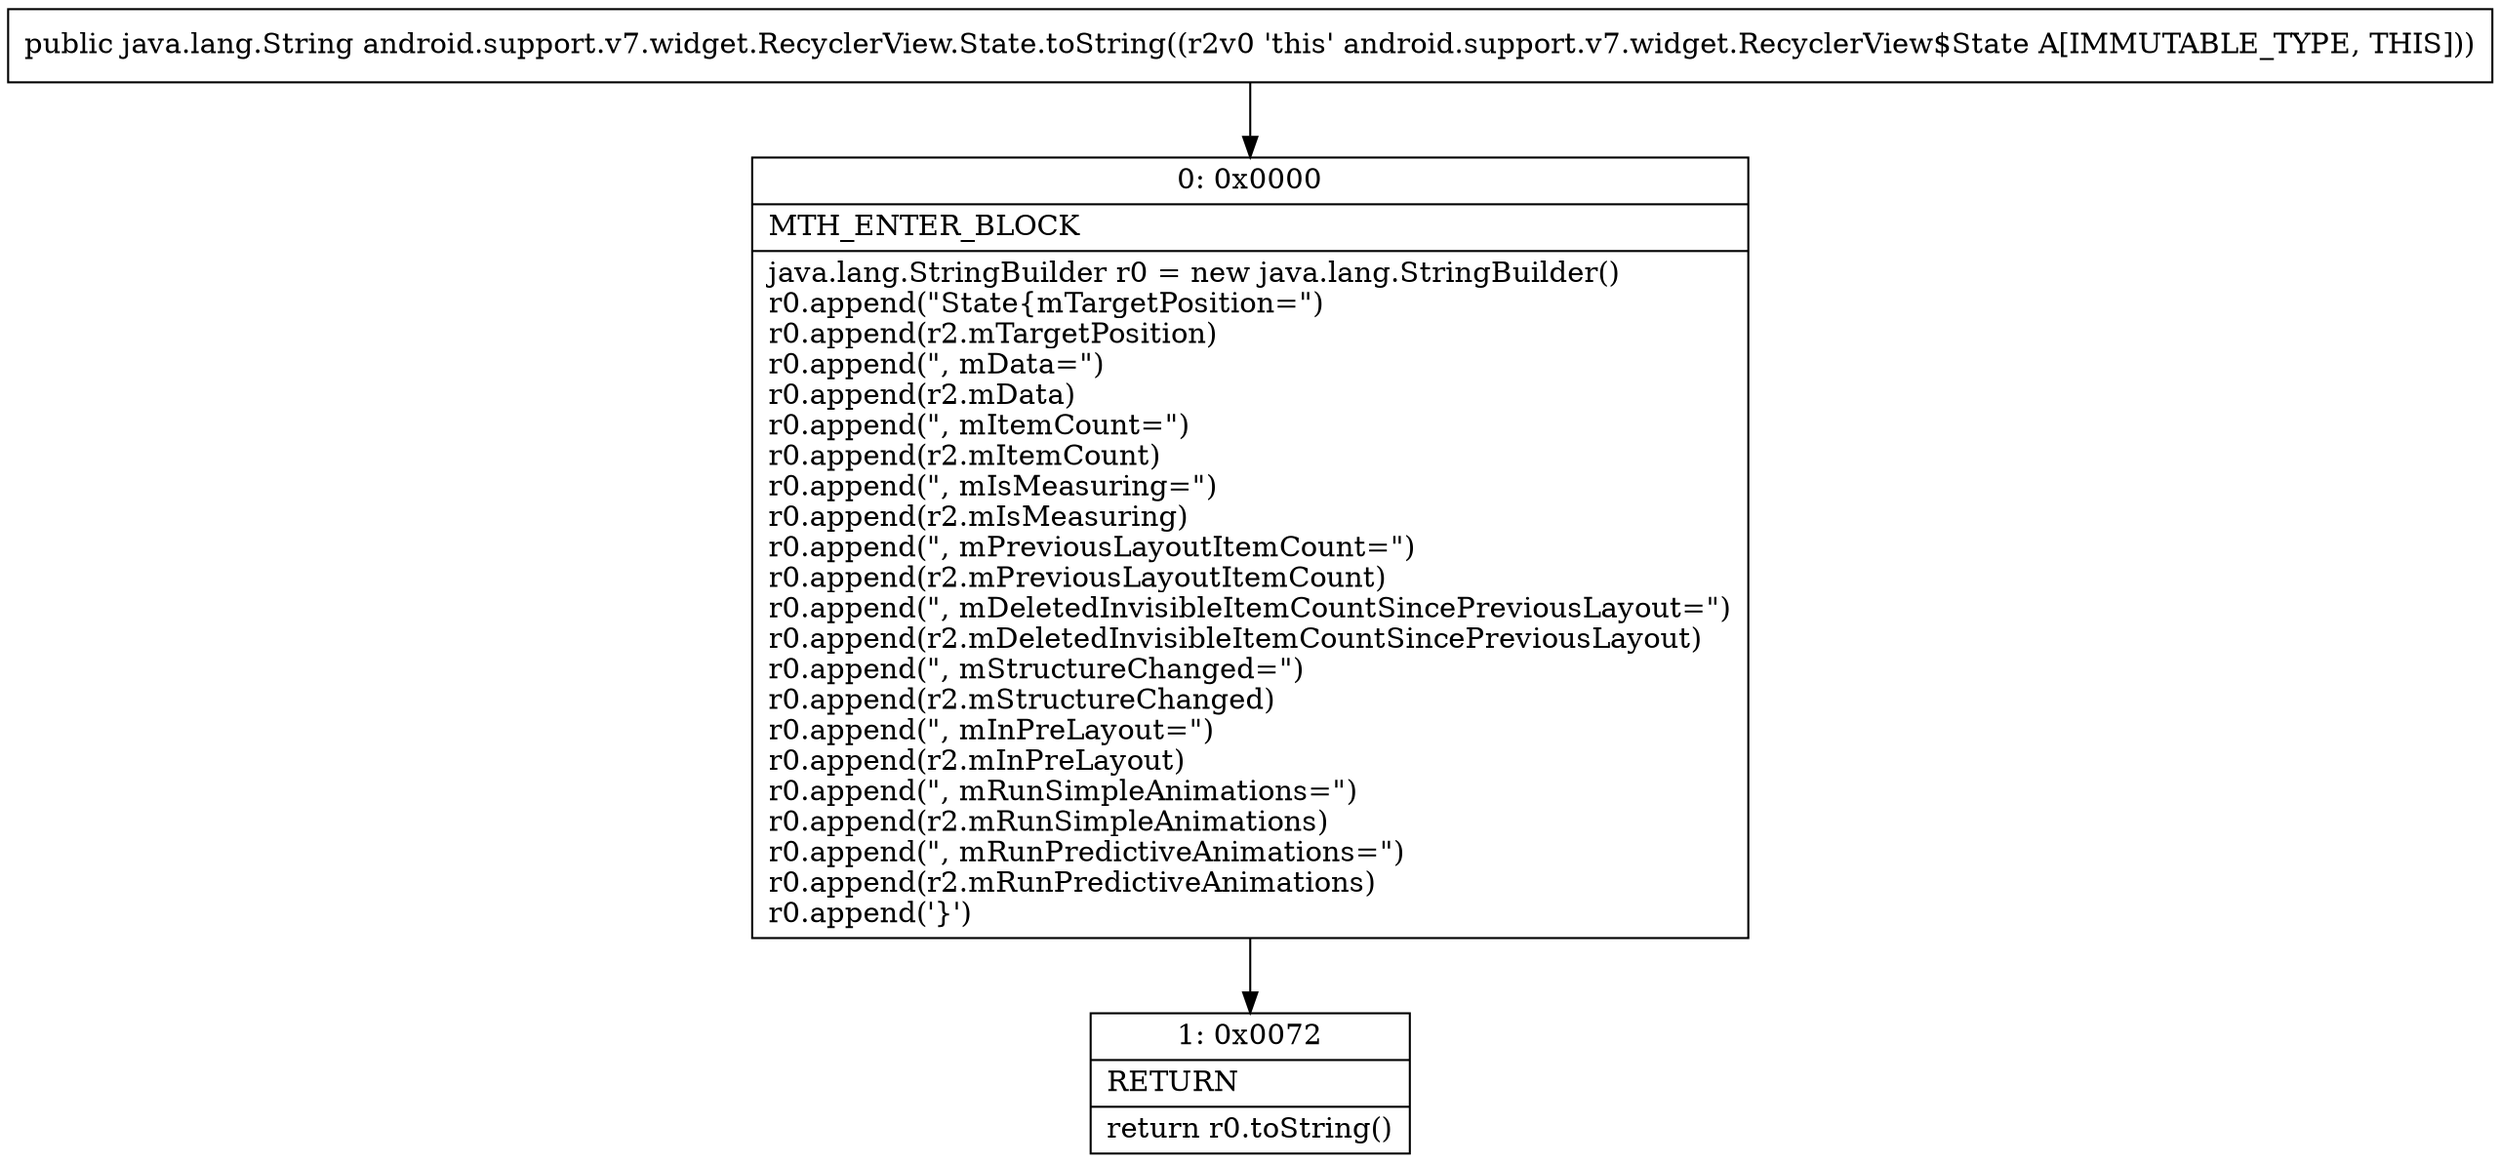 digraph "CFG forandroid.support.v7.widget.RecyclerView.State.toString()Ljava\/lang\/String;" {
Node_0 [shape=record,label="{0\:\ 0x0000|MTH_ENTER_BLOCK\l|java.lang.StringBuilder r0 = new java.lang.StringBuilder()\lr0.append(\"State\{mTargetPosition=\")\lr0.append(r2.mTargetPosition)\lr0.append(\", mData=\")\lr0.append(r2.mData)\lr0.append(\", mItemCount=\")\lr0.append(r2.mItemCount)\lr0.append(\", mIsMeasuring=\")\lr0.append(r2.mIsMeasuring)\lr0.append(\", mPreviousLayoutItemCount=\")\lr0.append(r2.mPreviousLayoutItemCount)\lr0.append(\", mDeletedInvisibleItemCountSincePreviousLayout=\")\lr0.append(r2.mDeletedInvisibleItemCountSincePreviousLayout)\lr0.append(\", mStructureChanged=\")\lr0.append(r2.mStructureChanged)\lr0.append(\", mInPreLayout=\")\lr0.append(r2.mInPreLayout)\lr0.append(\", mRunSimpleAnimations=\")\lr0.append(r2.mRunSimpleAnimations)\lr0.append(\", mRunPredictiveAnimations=\")\lr0.append(r2.mRunPredictiveAnimations)\lr0.append('\}')\l}"];
Node_1 [shape=record,label="{1\:\ 0x0072|RETURN\l|return r0.toString()\l}"];
MethodNode[shape=record,label="{public java.lang.String android.support.v7.widget.RecyclerView.State.toString((r2v0 'this' android.support.v7.widget.RecyclerView$State A[IMMUTABLE_TYPE, THIS])) }"];
MethodNode -> Node_0;
Node_0 -> Node_1;
}

